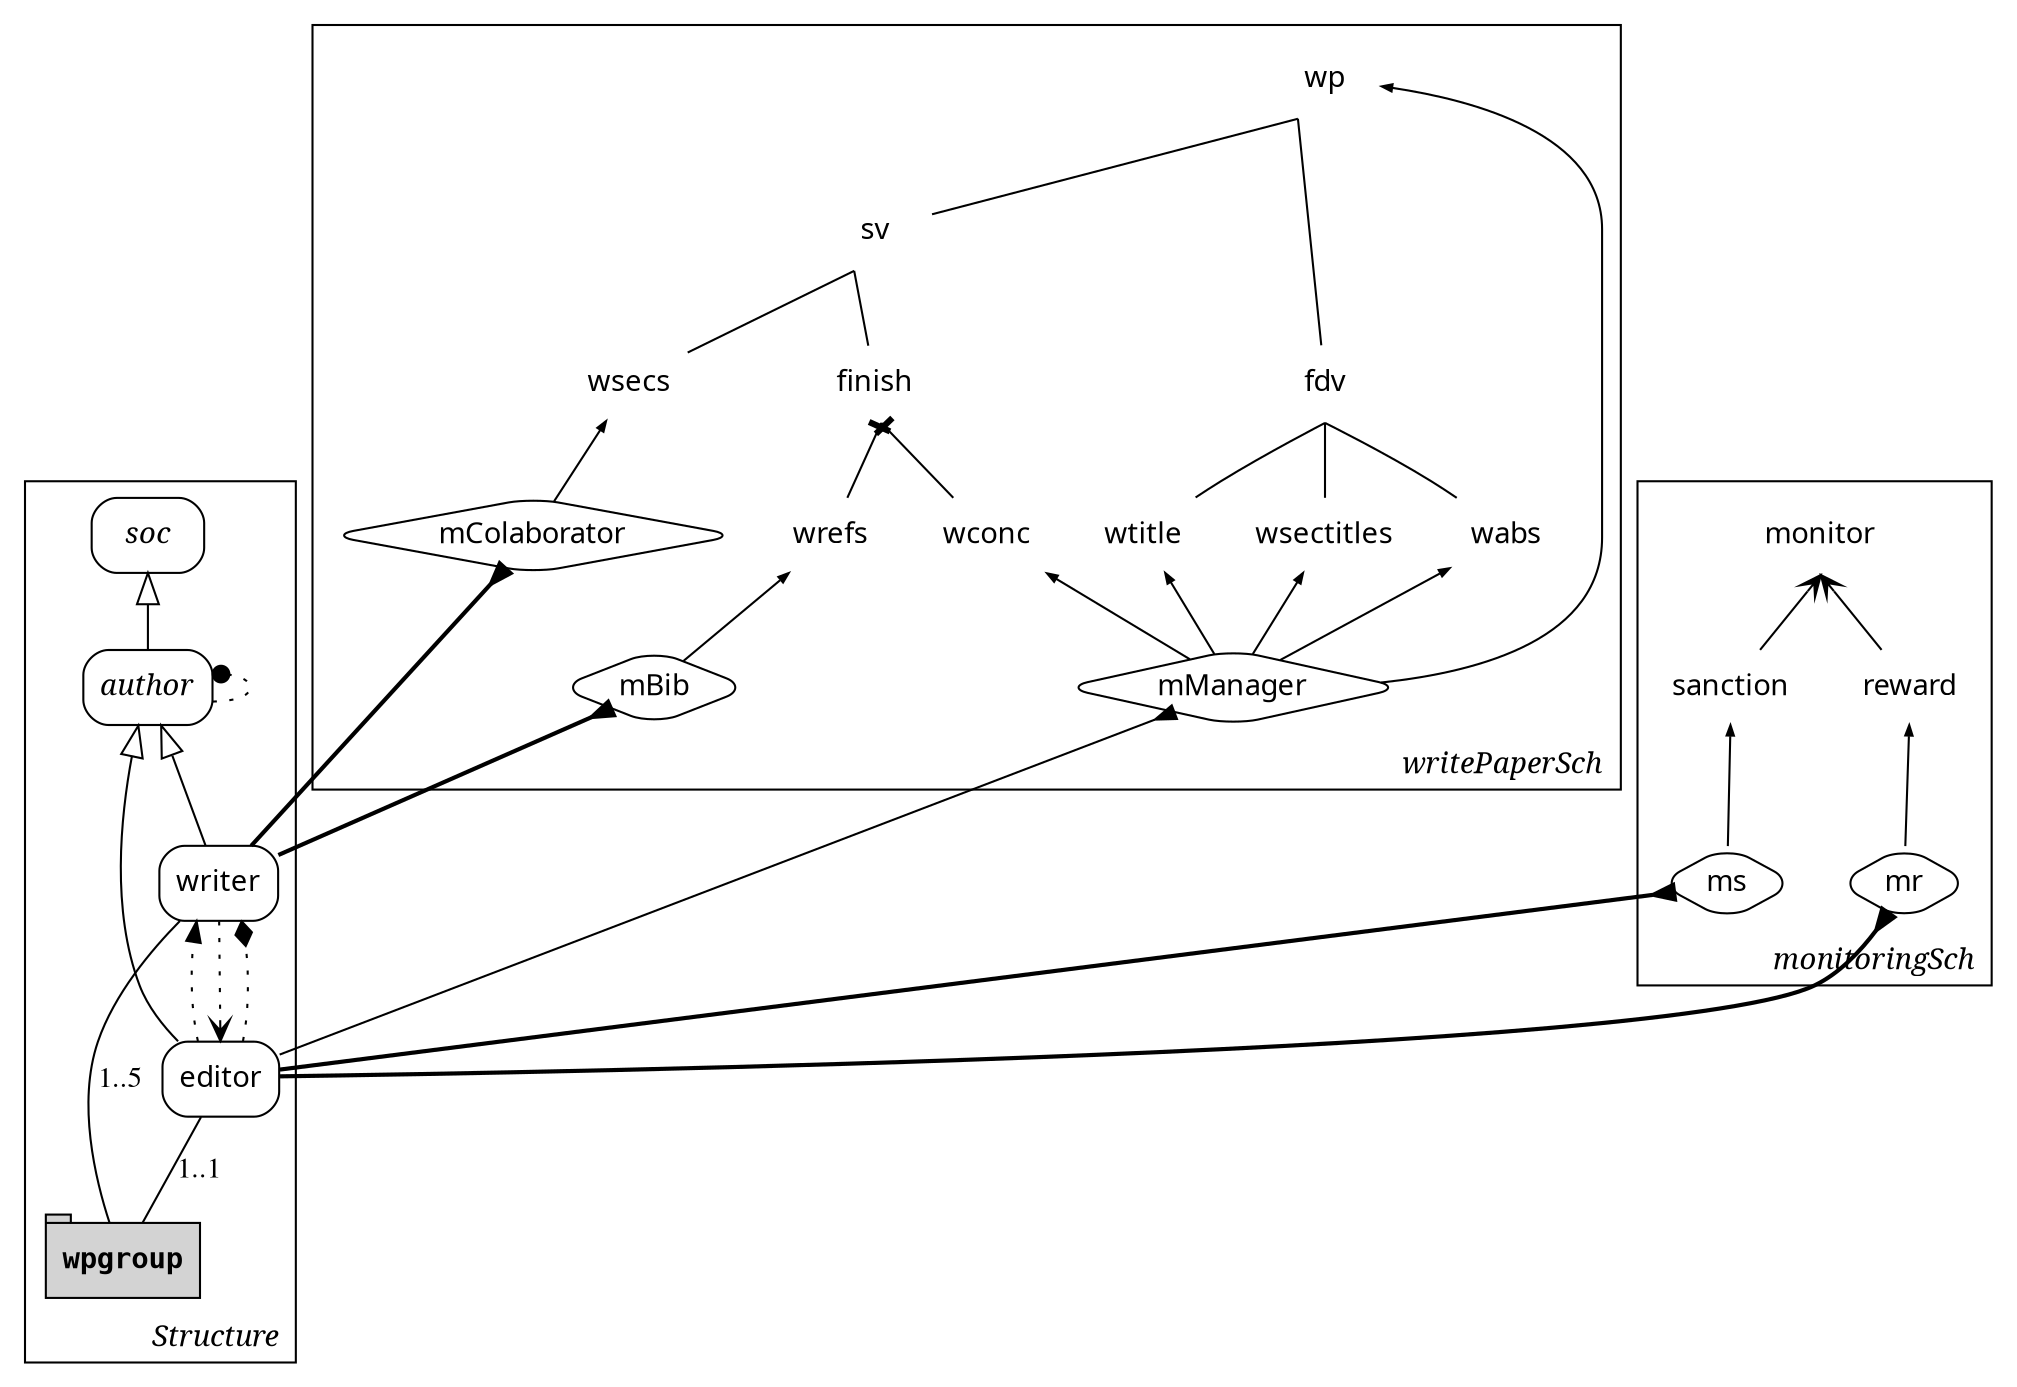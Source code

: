digraph wp {
    rankdir=BT;
    compound=true;


    subgraph cluster_SS { label="Structure" labelloc=t labeljust=r fontname="Italic" 
        // role hierarchy
        author [shape=box,style=rounded,fontname="Italic"];
        author -> soc [arrowhead=onormal,arrowsize=1.5];
        editor [shape=box,style=rounded,fontname="Helvetic"];
        editor -> author [arrowhead=onormal,arrowsize=1.5];
        writer [shape=box,style=rounded,fontname="Helvetic"];
        writer -> author [arrowhead=onormal,arrowsize=1.5];
        soc [shape=box,style=rounded,fontname="Italic"];

        // group wpgroup
        wpgroup [shape=tab, fontname="Courier-Bold",style=filled];
        wpgroup -> editor  [arrowtail=odiamond, arrowhead=none, label="1..1",fontname="Times",arrowsize=1.5];
        wpgroup -> writer  [arrowtail=odiamond, arrowhead=none, label="1..5",fontname="Times",arrowsize=1.5];
        author -> author [arrowhead=dot,style=dotted];
        editor -> writer [arrowhead=normal,style=dotted];
        writer -> editor [arrowhead=vee,style=dotted];
        editor -> writer  [arrowhead=diamond,arrowtail=diamond,style=dotted];
    }

    subgraph cluster_writePaperSch { label="writePaperSch" labelloc=t labeljust=r fontname="Italic" 
        // goals
        wp [shape=plaintext,fontname="Helvetic"]; 
        fdv -> wp [samehead=true,arrowhead=none];
        fdv [shape=plaintext,fontname="Helvetic"]; 
        wtitle -> fdv [samehead=true,arrowhead=none];
        wtitle [shape=plaintext,fontname="Helvetic"]; 
        wabs -> fdv [samehead=true,arrowhead=none];
        wabs [shape=plaintext,fontname="Helvetic"]; 
        wsectitles -> fdv [samehead=true,arrowhead=none];
        wsectitles [shape=plaintext,fontname="Helvetic"]; 
        sv -> wp [samehead=true,arrowhead=none];
        sv [shape=plaintext,fontname="Helvetic"]; 
        wsecs -> sv [samehead=true,arrowhead=none];
        wsecs [shape=plaintext,fontname="Helvetic"]; 
        finish -> sv [samehead=true,arrowhead=none];
        finish [shape=plaintext,fontname="Helvetic"]; 
        wconc -> finish [samehead=true,arrowhead=tee];
        wconc [shape=plaintext,fontname="Helvetic"]; 
        wrefs -> finish [samehead=true,arrowhead=tee];
        wrefs [shape=plaintext,fontname="Helvetic"]; 

        // missions
        mManager [fontname="Helvetic", shape=diamond, style=rounded];
        mManager -> wtitle [arrowsize=0.5];
        mManager -> wsectitles [arrowsize=0.5];
        mManager -> wabs [arrowsize=0.5];
        mManager -> wconc [arrowsize=0.5];
        mManager -> wp [arrowsize=0.5];
        mColaborator [fontname="Helvetic", shape=diamond, style=rounded];
        mColaborator -> wsecs [arrowsize=0.5];
        mBib [fontname="Helvetic", shape=diamond, style=rounded];
        mBib -> wrefs [arrowsize=0.5];
    }

    subgraph cluster_monitoringSch { label="monitoringSch" labelloc=t labeljust=r fontname="Italic" 
        // goals
        monitor [shape=plaintext,fontname="Helvetic"]; 
        sanction -> monitor [samehead=true,arrowhead=vee];
        sanction [shape=plaintext,fontname="Helvetic"]; 
        reward -> monitor [samehead=true,arrowhead=vee];
        reward [shape=plaintext,fontname="Helvetic"]; 

        // missions
        ms [fontname="Helvetic", shape=diamond, style=rounded];
        ms -> sanction [arrowsize=0.5];
        mr [fontname="Helvetic", shape=diamond, style=rounded];
        mr -> reward [arrowsize=0.5];
    }


    // NS
        editor [shape=box,style=rounded,fontname="Helvetic"];
        mManager [fontname="Helvetic", shape=diamond, style=rounded];
        editor -> mManager [arrowhead=inv,style=filled,label=""];
        editor [shape=box,style=rounded,fontname="Helvetic"];
        mr [fontname="Helvetic", shape=diamond, style=rounded];
        editor -> mr [arrowhead=inv,style=bold,label=""];
        editor [shape=box,style=rounded,fontname="Helvetic"];
        ms [fontname="Helvetic", shape=diamond, style=rounded];
        editor -> ms [arrowhead=inv,style=bold,label=""];
        writer [shape=box,style=rounded,fontname="Helvetic"];
        mColaborator [fontname="Helvetic", shape=diamond, style=rounded];
        writer -> mColaborator [arrowhead=inv,style=bold,label=""];
        writer [shape=box,style=rounded,fontname="Helvetic"];
        mBib [fontname="Helvetic", shape=diamond, style=rounded];
        writer -> mBib [arrowhead=inv,style=bold,label=""];
}
